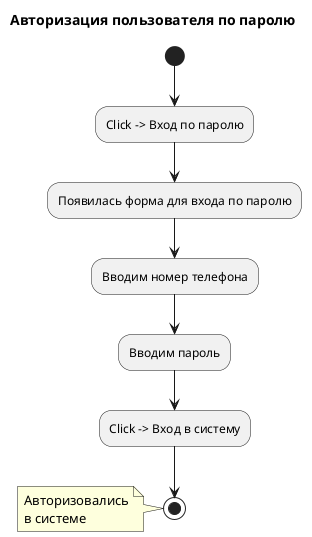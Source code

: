 @startuml AuthByPassword

title Авторизация пользователя по паролю

(*) --> "Click -> Вход по паролю"
"Click -> Вход по паролю" --> "Появилась форма для входа по паролю"
"Появилась форма для входа по паролю" --> "Вводим номер телефона"
"Вводим номер телефона" --> "Вводим пароль"
"Вводим пароль" --> "Click -> Вход в систему"
"Click -> Вход в систему" --> (*)
note left
    Авторизовались
    в системе
end note

@enduml
